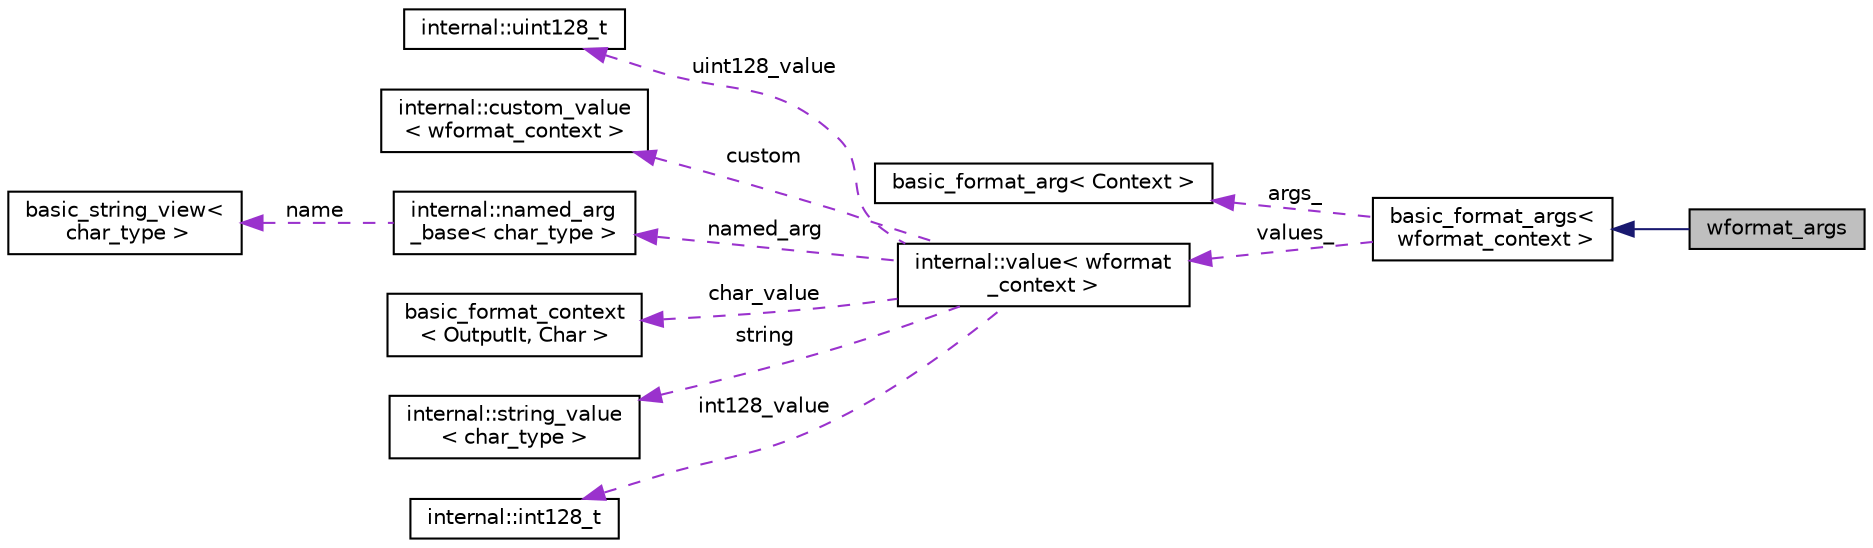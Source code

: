digraph "wformat_args"
{
  edge [fontname="Helvetica",fontsize="10",labelfontname="Helvetica",labelfontsize="10"];
  node [fontname="Helvetica",fontsize="10",shape=record];
  rankdir="LR";
  Node2 [label="wformat_args",height=0.2,width=0.4,color="black", fillcolor="grey75", style="filled", fontcolor="black"];
  Node3 -> Node2 [dir="back",color="midnightblue",fontsize="10",style="solid",fontname="Helvetica"];
  Node3 [label="basic_format_args\<\l wformat_context \>",height=0.2,width=0.4,color="black", fillcolor="white", style="filled",URL="$classbasic__format__args.html"];
  Node4 -> Node3 [dir="back",color="darkorchid3",fontsize="10",style="dashed",label=" args_" ,fontname="Helvetica"];
  Node4 [label="basic_format_arg\< Context \>",height=0.2,width=0.4,color="black", fillcolor="white", style="filled",URL="$classbasic__format__arg.html"];
  Node5 -> Node3 [dir="back",color="darkorchid3",fontsize="10",style="dashed",label=" values_" ,fontname="Helvetica"];
  Node5 [label="internal::value\< wformat\l_context \>",height=0.2,width=0.4,color="black", fillcolor="white", style="filled",URL="$classinternal_1_1value.html"];
  Node6 -> Node5 [dir="back",color="darkorchid3",fontsize="10",style="dashed",label=" uint128_value" ,fontname="Helvetica"];
  Node6 [label="internal::uint128_t",height=0.2,width=0.4,color="black", fillcolor="white", style="filled",URL="$structinternal_1_1uint128__t.html"];
  Node7 -> Node5 [dir="back",color="darkorchid3",fontsize="10",style="dashed",label=" custom" ,fontname="Helvetica"];
  Node7 [label="internal::custom_value\l\< wformat_context \>",height=0.2,width=0.4,color="black", fillcolor="white", style="filled",URL="$structinternal_1_1custom__value.html"];
  Node8 -> Node5 [dir="back",color="darkorchid3",fontsize="10",style="dashed",label=" named_arg" ,fontname="Helvetica"];
  Node8 [label="internal::named_arg\l_base\< char_type \>",height=0.2,width=0.4,color="black", fillcolor="white", style="filled",URL="$structinternal_1_1named__arg__base.html"];
  Node9 -> Node8 [dir="back",color="darkorchid3",fontsize="10",style="dashed",label=" name" ,fontname="Helvetica"];
  Node9 [label="basic_string_view\<\l char_type \>",height=0.2,width=0.4,color="black", fillcolor="white", style="filled",URL="$classbasic__string__view.html"];
  Node10 -> Node5 [dir="back",color="darkorchid3",fontsize="10",style="dashed",label=" char_value" ,fontname="Helvetica"];
  Node10 [label="basic_format_context\l\< OutputIt, Char \>",height=0.2,width=0.4,color="black", fillcolor="white", style="filled",URL="$classbasic__format__context.html"];
  Node11 -> Node5 [dir="back",color="darkorchid3",fontsize="10",style="dashed",label=" string" ,fontname="Helvetica"];
  Node11 [label="internal::string_value\l\< char_type \>",height=0.2,width=0.4,color="black", fillcolor="white", style="filled",URL="$structinternal_1_1string__value.html"];
  Node12 -> Node5 [dir="back",color="darkorchid3",fontsize="10",style="dashed",label=" int128_value" ,fontname="Helvetica"];
  Node12 [label="internal::int128_t",height=0.2,width=0.4,color="black", fillcolor="white", style="filled",URL="$structinternal_1_1int128__t.html"];
}
